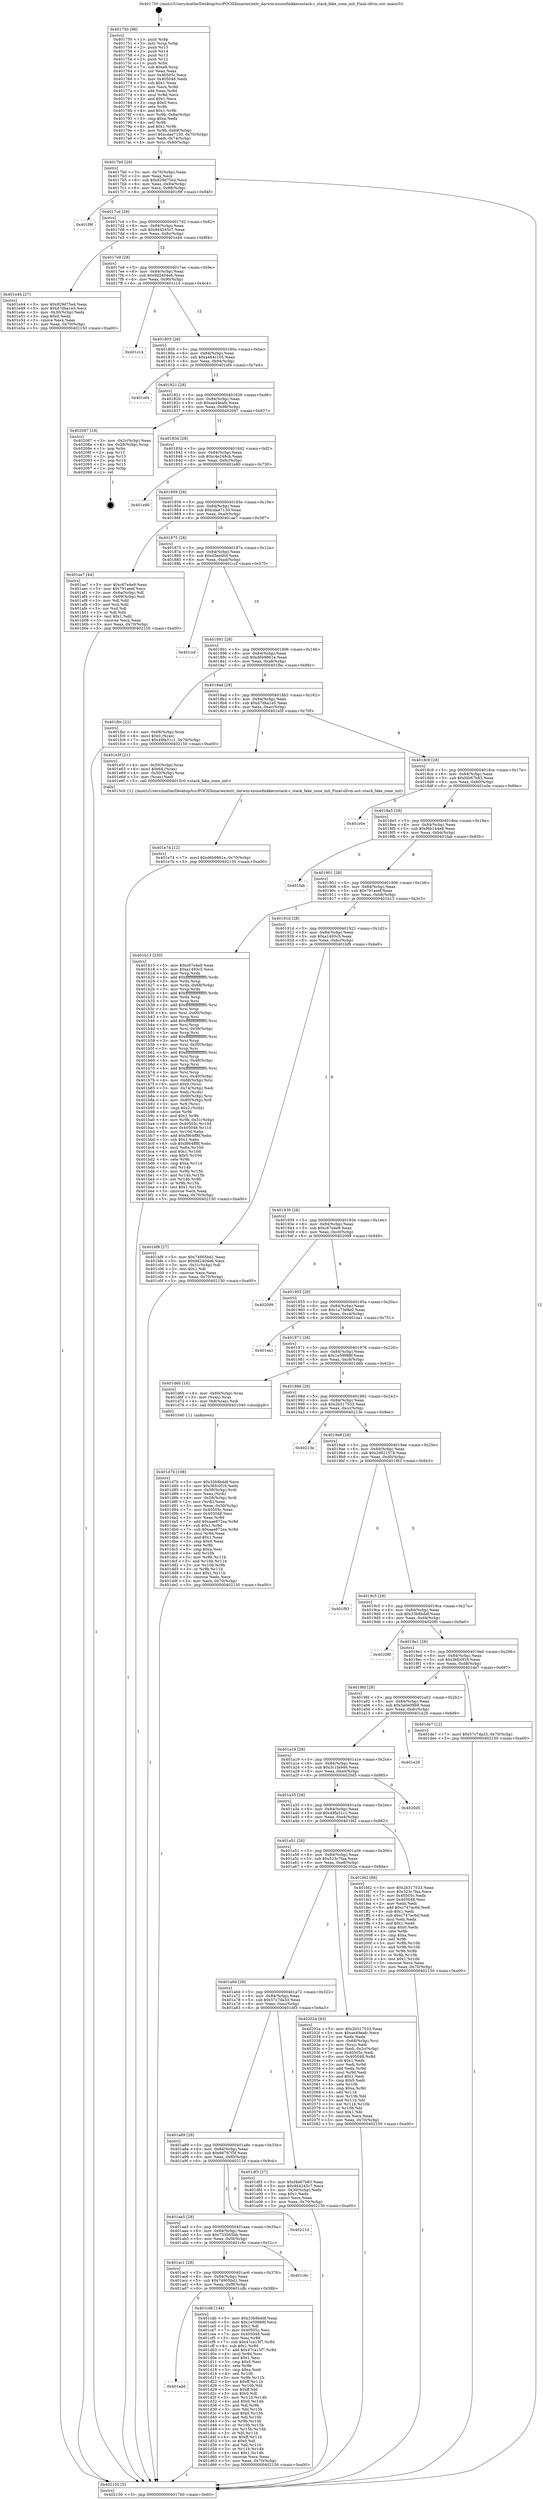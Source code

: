 digraph "0x401750" {
  label = "0x401750 (/mnt/c/Users/mathe/Desktop/tcc/POCII/binaries/extr_darwin-xnuosfmkkernstack.c_stack_fake_zone_init_Final-ollvm.out::main(0))"
  labelloc = "t"
  node[shape=record]

  Entry [label="",width=0.3,height=0.3,shape=circle,fillcolor=black,style=filled]
  "0x4017b0" [label="{
     0x4017b0 [29]\l
     | [instrs]\l
     &nbsp;&nbsp;0x4017b0 \<+3\>: mov -0x70(%rbp),%eax\l
     &nbsp;&nbsp;0x4017b3 \<+2\>: mov %eax,%ecx\l
     &nbsp;&nbsp;0x4017b5 \<+6\>: sub $0x829d75e4,%ecx\l
     &nbsp;&nbsp;0x4017bb \<+6\>: mov %eax,-0x84(%rbp)\l
     &nbsp;&nbsp;0x4017c1 \<+6\>: mov %ecx,-0x88(%rbp)\l
     &nbsp;&nbsp;0x4017c7 \<+6\>: je 0000000000401f9f \<main+0x84f\>\l
  }"]
  "0x401f9f" [label="{
     0x401f9f\l
  }", style=dashed]
  "0x4017cd" [label="{
     0x4017cd [28]\l
     | [instrs]\l
     &nbsp;&nbsp;0x4017cd \<+5\>: jmp 00000000004017d2 \<main+0x82\>\l
     &nbsp;&nbsp;0x4017d2 \<+6\>: mov -0x84(%rbp),%eax\l
     &nbsp;&nbsp;0x4017d8 \<+5\>: sub $0x944245c7,%eax\l
     &nbsp;&nbsp;0x4017dd \<+6\>: mov %eax,-0x8c(%rbp)\l
     &nbsp;&nbsp;0x4017e3 \<+6\>: je 0000000000401e44 \<main+0x6f4\>\l
  }"]
  Exit [label="",width=0.3,height=0.3,shape=circle,fillcolor=black,style=filled,peripheries=2]
  "0x401e44" [label="{
     0x401e44 [27]\l
     | [instrs]\l
     &nbsp;&nbsp;0x401e44 \<+5\>: mov $0x829d75e4,%eax\l
     &nbsp;&nbsp;0x401e49 \<+5\>: mov $0xd7dba1e5,%ecx\l
     &nbsp;&nbsp;0x401e4e \<+3\>: mov -0x30(%rbp),%edx\l
     &nbsp;&nbsp;0x401e51 \<+3\>: cmp $0x0,%edx\l
     &nbsp;&nbsp;0x401e54 \<+3\>: cmove %ecx,%eax\l
     &nbsp;&nbsp;0x401e57 \<+3\>: mov %eax,-0x70(%rbp)\l
     &nbsp;&nbsp;0x401e5a \<+5\>: jmp 0000000000402150 \<main+0xa00\>\l
  }"]
  "0x4017e9" [label="{
     0x4017e9 [28]\l
     | [instrs]\l
     &nbsp;&nbsp;0x4017e9 \<+5\>: jmp 00000000004017ee \<main+0x9e\>\l
     &nbsp;&nbsp;0x4017ee \<+6\>: mov -0x84(%rbp),%eax\l
     &nbsp;&nbsp;0x4017f4 \<+5\>: sub $0x9d2404e6,%eax\l
     &nbsp;&nbsp;0x4017f9 \<+6\>: mov %eax,-0x90(%rbp)\l
     &nbsp;&nbsp;0x4017ff \<+6\>: je 0000000000401c14 \<main+0x4c4\>\l
  }"]
  "0x401e74" [label="{
     0x401e74 [12]\l
     | [instrs]\l
     &nbsp;&nbsp;0x401e74 \<+7\>: movl $0xd6b9861e,-0x70(%rbp)\l
     &nbsp;&nbsp;0x401e7b \<+5\>: jmp 0000000000402150 \<main+0xa00\>\l
  }"]
  "0x401c14" [label="{
     0x401c14\l
  }", style=dashed]
  "0x401805" [label="{
     0x401805 [28]\l
     | [instrs]\l
     &nbsp;&nbsp;0x401805 \<+5\>: jmp 000000000040180a \<main+0xba\>\l
     &nbsp;&nbsp;0x40180a \<+6\>: mov -0x84(%rbp),%eax\l
     &nbsp;&nbsp;0x401810 \<+5\>: sub $0xa464c105,%eax\l
     &nbsp;&nbsp;0x401815 \<+6\>: mov %eax,-0x94(%rbp)\l
     &nbsp;&nbsp;0x40181b \<+6\>: je 0000000000401ef4 \<main+0x7a4\>\l
  }"]
  "0x401d7b" [label="{
     0x401d7b [108]\l
     | [instrs]\l
     &nbsp;&nbsp;0x401d7b \<+5\>: mov $0x33b8bddf,%ecx\l
     &nbsp;&nbsp;0x401d80 \<+5\>: mov $0x36fc0f16,%edx\l
     &nbsp;&nbsp;0x401d85 \<+4\>: mov -0x58(%rbp),%rdi\l
     &nbsp;&nbsp;0x401d89 \<+2\>: mov %eax,(%rdi)\l
     &nbsp;&nbsp;0x401d8b \<+4\>: mov -0x58(%rbp),%rdi\l
     &nbsp;&nbsp;0x401d8f \<+2\>: mov (%rdi),%eax\l
     &nbsp;&nbsp;0x401d91 \<+3\>: mov %eax,-0x30(%rbp)\l
     &nbsp;&nbsp;0x401d94 \<+7\>: mov 0x40505c,%eax\l
     &nbsp;&nbsp;0x401d9b \<+7\>: mov 0x405048,%esi\l
     &nbsp;&nbsp;0x401da2 \<+3\>: mov %eax,%r8d\l
     &nbsp;&nbsp;0x401da5 \<+7\>: add $0xaae872ea,%r8d\l
     &nbsp;&nbsp;0x401dac \<+4\>: sub $0x1,%r8d\l
     &nbsp;&nbsp;0x401db0 \<+7\>: sub $0xaae872ea,%r8d\l
     &nbsp;&nbsp;0x401db7 \<+4\>: imul %r8d,%eax\l
     &nbsp;&nbsp;0x401dbb \<+3\>: and $0x1,%eax\l
     &nbsp;&nbsp;0x401dbe \<+3\>: cmp $0x0,%eax\l
     &nbsp;&nbsp;0x401dc1 \<+4\>: sete %r9b\l
     &nbsp;&nbsp;0x401dc5 \<+3\>: cmp $0xa,%esi\l
     &nbsp;&nbsp;0x401dc8 \<+4\>: setl %r10b\l
     &nbsp;&nbsp;0x401dcc \<+3\>: mov %r9b,%r11b\l
     &nbsp;&nbsp;0x401dcf \<+3\>: and %r10b,%r11b\l
     &nbsp;&nbsp;0x401dd2 \<+3\>: xor %r10b,%r9b\l
     &nbsp;&nbsp;0x401dd5 \<+3\>: or %r9b,%r11b\l
     &nbsp;&nbsp;0x401dd8 \<+4\>: test $0x1,%r11b\l
     &nbsp;&nbsp;0x401ddc \<+3\>: cmovne %edx,%ecx\l
     &nbsp;&nbsp;0x401ddf \<+3\>: mov %ecx,-0x70(%rbp)\l
     &nbsp;&nbsp;0x401de2 \<+5\>: jmp 0000000000402150 \<main+0xa00\>\l
  }"]
  "0x401ef4" [label="{
     0x401ef4\l
  }", style=dashed]
  "0x401821" [label="{
     0x401821 [28]\l
     | [instrs]\l
     &nbsp;&nbsp;0x401821 \<+5\>: jmp 0000000000401826 \<main+0xd6\>\l
     &nbsp;&nbsp;0x401826 \<+6\>: mov -0x84(%rbp),%eax\l
     &nbsp;&nbsp;0x40182c \<+5\>: sub $0xae49eafc,%eax\l
     &nbsp;&nbsp;0x401831 \<+6\>: mov %eax,-0x98(%rbp)\l
     &nbsp;&nbsp;0x401837 \<+6\>: je 0000000000402087 \<main+0x937\>\l
  }"]
  "0x401add" [label="{
     0x401add\l
  }", style=dashed]
  "0x402087" [label="{
     0x402087 [18]\l
     | [instrs]\l
     &nbsp;&nbsp;0x402087 \<+3\>: mov -0x2c(%rbp),%eax\l
     &nbsp;&nbsp;0x40208a \<+4\>: lea -0x28(%rbp),%rsp\l
     &nbsp;&nbsp;0x40208e \<+1\>: pop %rbx\l
     &nbsp;&nbsp;0x40208f \<+2\>: pop %r12\l
     &nbsp;&nbsp;0x402091 \<+2\>: pop %r13\l
     &nbsp;&nbsp;0x402093 \<+2\>: pop %r14\l
     &nbsp;&nbsp;0x402095 \<+2\>: pop %r15\l
     &nbsp;&nbsp;0x402097 \<+1\>: pop %rbp\l
     &nbsp;&nbsp;0x402098 \<+1\>: ret\l
  }"]
  "0x40183d" [label="{
     0x40183d [28]\l
     | [instrs]\l
     &nbsp;&nbsp;0x40183d \<+5\>: jmp 0000000000401842 \<main+0xf2\>\l
     &nbsp;&nbsp;0x401842 \<+6\>: mov -0x84(%rbp),%eax\l
     &nbsp;&nbsp;0x401848 \<+5\>: sub $0xc4e248cb,%eax\l
     &nbsp;&nbsp;0x40184d \<+6\>: mov %eax,-0x9c(%rbp)\l
     &nbsp;&nbsp;0x401853 \<+6\>: je 0000000000401e80 \<main+0x730\>\l
  }"]
  "0x401cdb" [label="{
     0x401cdb [144]\l
     | [instrs]\l
     &nbsp;&nbsp;0x401cdb \<+5\>: mov $0x33b8bddf,%eax\l
     &nbsp;&nbsp;0x401ce0 \<+5\>: mov $0x1e59988f,%ecx\l
     &nbsp;&nbsp;0x401ce5 \<+2\>: mov $0x1,%dl\l
     &nbsp;&nbsp;0x401ce7 \<+7\>: mov 0x40505c,%esi\l
     &nbsp;&nbsp;0x401cee \<+7\>: mov 0x405048,%edi\l
     &nbsp;&nbsp;0x401cf5 \<+3\>: mov %esi,%r8d\l
     &nbsp;&nbsp;0x401cf8 \<+7\>: sub $0x47ca15f7,%r8d\l
     &nbsp;&nbsp;0x401cff \<+4\>: sub $0x1,%r8d\l
     &nbsp;&nbsp;0x401d03 \<+7\>: add $0x47ca15f7,%r8d\l
     &nbsp;&nbsp;0x401d0a \<+4\>: imul %r8d,%esi\l
     &nbsp;&nbsp;0x401d0e \<+3\>: and $0x1,%esi\l
     &nbsp;&nbsp;0x401d11 \<+3\>: cmp $0x0,%esi\l
     &nbsp;&nbsp;0x401d14 \<+4\>: sete %r9b\l
     &nbsp;&nbsp;0x401d18 \<+3\>: cmp $0xa,%edi\l
     &nbsp;&nbsp;0x401d1b \<+4\>: setl %r10b\l
     &nbsp;&nbsp;0x401d1f \<+3\>: mov %r9b,%r11b\l
     &nbsp;&nbsp;0x401d22 \<+4\>: xor $0xff,%r11b\l
     &nbsp;&nbsp;0x401d26 \<+3\>: mov %r10b,%bl\l
     &nbsp;&nbsp;0x401d29 \<+3\>: xor $0xff,%bl\l
     &nbsp;&nbsp;0x401d2c \<+3\>: xor $0x0,%dl\l
     &nbsp;&nbsp;0x401d2f \<+3\>: mov %r11b,%r14b\l
     &nbsp;&nbsp;0x401d32 \<+4\>: and $0x0,%r14b\l
     &nbsp;&nbsp;0x401d36 \<+3\>: and %dl,%r9b\l
     &nbsp;&nbsp;0x401d39 \<+3\>: mov %bl,%r15b\l
     &nbsp;&nbsp;0x401d3c \<+4\>: and $0x0,%r15b\l
     &nbsp;&nbsp;0x401d40 \<+3\>: and %dl,%r10b\l
     &nbsp;&nbsp;0x401d43 \<+3\>: or %r9b,%r14b\l
     &nbsp;&nbsp;0x401d46 \<+3\>: or %r10b,%r15b\l
     &nbsp;&nbsp;0x401d49 \<+3\>: xor %r15b,%r14b\l
     &nbsp;&nbsp;0x401d4c \<+3\>: or %bl,%r11b\l
     &nbsp;&nbsp;0x401d4f \<+4\>: xor $0xff,%r11b\l
     &nbsp;&nbsp;0x401d53 \<+3\>: or $0x0,%dl\l
     &nbsp;&nbsp;0x401d56 \<+3\>: and %dl,%r11b\l
     &nbsp;&nbsp;0x401d59 \<+3\>: or %r11b,%r14b\l
     &nbsp;&nbsp;0x401d5c \<+4\>: test $0x1,%r14b\l
     &nbsp;&nbsp;0x401d60 \<+3\>: cmovne %ecx,%eax\l
     &nbsp;&nbsp;0x401d63 \<+3\>: mov %eax,-0x70(%rbp)\l
     &nbsp;&nbsp;0x401d66 \<+5\>: jmp 0000000000402150 \<main+0xa00\>\l
  }"]
  "0x401e80" [label="{
     0x401e80\l
  }", style=dashed]
  "0x401859" [label="{
     0x401859 [28]\l
     | [instrs]\l
     &nbsp;&nbsp;0x401859 \<+5\>: jmp 000000000040185e \<main+0x10e\>\l
     &nbsp;&nbsp;0x40185e \<+6\>: mov -0x84(%rbp),%eax\l
     &nbsp;&nbsp;0x401864 \<+5\>: sub $0xcdae7130,%eax\l
     &nbsp;&nbsp;0x401869 \<+6\>: mov %eax,-0xa0(%rbp)\l
     &nbsp;&nbsp;0x40186f \<+6\>: je 0000000000401ae7 \<main+0x397\>\l
  }"]
  "0x401ac1" [label="{
     0x401ac1 [28]\l
     | [instrs]\l
     &nbsp;&nbsp;0x401ac1 \<+5\>: jmp 0000000000401ac6 \<main+0x376\>\l
     &nbsp;&nbsp;0x401ac6 \<+6\>: mov -0x84(%rbp),%eax\l
     &nbsp;&nbsp;0x401acc \<+5\>: sub $0x74905bd1,%eax\l
     &nbsp;&nbsp;0x401ad1 \<+6\>: mov %eax,-0xf8(%rbp)\l
     &nbsp;&nbsp;0x401ad7 \<+6\>: je 0000000000401cdb \<main+0x58b\>\l
  }"]
  "0x401ae7" [label="{
     0x401ae7 [44]\l
     | [instrs]\l
     &nbsp;&nbsp;0x401ae7 \<+5\>: mov $0xc67e4e9,%eax\l
     &nbsp;&nbsp;0x401aec \<+5\>: mov $0x791aeef,%ecx\l
     &nbsp;&nbsp;0x401af1 \<+3\>: mov -0x6a(%rbp),%dl\l
     &nbsp;&nbsp;0x401af4 \<+4\>: mov -0x69(%rbp),%sil\l
     &nbsp;&nbsp;0x401af8 \<+3\>: mov %dl,%dil\l
     &nbsp;&nbsp;0x401afb \<+3\>: and %sil,%dil\l
     &nbsp;&nbsp;0x401afe \<+3\>: xor %sil,%dl\l
     &nbsp;&nbsp;0x401b01 \<+3\>: or %dl,%dil\l
     &nbsp;&nbsp;0x401b04 \<+4\>: test $0x1,%dil\l
     &nbsp;&nbsp;0x401b08 \<+3\>: cmovne %ecx,%eax\l
     &nbsp;&nbsp;0x401b0b \<+3\>: mov %eax,-0x70(%rbp)\l
     &nbsp;&nbsp;0x401b0e \<+5\>: jmp 0000000000402150 \<main+0xa00\>\l
  }"]
  "0x401875" [label="{
     0x401875 [28]\l
     | [instrs]\l
     &nbsp;&nbsp;0x401875 \<+5\>: jmp 000000000040187a \<main+0x12a\>\l
     &nbsp;&nbsp;0x40187a \<+6\>: mov -0x84(%rbp),%eax\l
     &nbsp;&nbsp;0x401880 \<+5\>: sub $0xd5ea4fcf,%eax\l
     &nbsp;&nbsp;0x401885 \<+6\>: mov %eax,-0xa4(%rbp)\l
     &nbsp;&nbsp;0x40188b \<+6\>: je 0000000000401ccf \<main+0x57f\>\l
  }"]
  "0x402150" [label="{
     0x402150 [5]\l
     | [instrs]\l
     &nbsp;&nbsp;0x402150 \<+5\>: jmp 00000000004017b0 \<main+0x60\>\l
  }"]
  "0x401750" [label="{
     0x401750 [96]\l
     | [instrs]\l
     &nbsp;&nbsp;0x401750 \<+1\>: push %rbp\l
     &nbsp;&nbsp;0x401751 \<+3\>: mov %rsp,%rbp\l
     &nbsp;&nbsp;0x401754 \<+2\>: push %r15\l
     &nbsp;&nbsp;0x401756 \<+2\>: push %r14\l
     &nbsp;&nbsp;0x401758 \<+2\>: push %r13\l
     &nbsp;&nbsp;0x40175a \<+2\>: push %r12\l
     &nbsp;&nbsp;0x40175c \<+1\>: push %rbx\l
     &nbsp;&nbsp;0x40175d \<+7\>: sub $0xe8,%rsp\l
     &nbsp;&nbsp;0x401764 \<+2\>: xor %eax,%eax\l
     &nbsp;&nbsp;0x401766 \<+7\>: mov 0x40505c,%ecx\l
     &nbsp;&nbsp;0x40176d \<+7\>: mov 0x405048,%edx\l
     &nbsp;&nbsp;0x401774 \<+3\>: sub $0x1,%eax\l
     &nbsp;&nbsp;0x401777 \<+3\>: mov %ecx,%r8d\l
     &nbsp;&nbsp;0x40177a \<+3\>: add %eax,%r8d\l
     &nbsp;&nbsp;0x40177d \<+4\>: imul %r8d,%ecx\l
     &nbsp;&nbsp;0x401781 \<+3\>: and $0x1,%ecx\l
     &nbsp;&nbsp;0x401784 \<+3\>: cmp $0x0,%ecx\l
     &nbsp;&nbsp;0x401787 \<+4\>: sete %r9b\l
     &nbsp;&nbsp;0x40178b \<+4\>: and $0x1,%r9b\l
     &nbsp;&nbsp;0x40178f \<+4\>: mov %r9b,-0x6a(%rbp)\l
     &nbsp;&nbsp;0x401793 \<+3\>: cmp $0xa,%edx\l
     &nbsp;&nbsp;0x401796 \<+4\>: setl %r9b\l
     &nbsp;&nbsp;0x40179a \<+4\>: and $0x1,%r9b\l
     &nbsp;&nbsp;0x40179e \<+4\>: mov %r9b,-0x69(%rbp)\l
     &nbsp;&nbsp;0x4017a2 \<+7\>: movl $0xcdae7130,-0x70(%rbp)\l
     &nbsp;&nbsp;0x4017a9 \<+3\>: mov %edi,-0x74(%rbp)\l
     &nbsp;&nbsp;0x4017ac \<+4\>: mov %rsi,-0x80(%rbp)\l
  }"]
  "0x401c6c" [label="{
     0x401c6c\l
  }", style=dashed]
  "0x401ccf" [label="{
     0x401ccf\l
  }", style=dashed]
  "0x401891" [label="{
     0x401891 [28]\l
     | [instrs]\l
     &nbsp;&nbsp;0x401891 \<+5\>: jmp 0000000000401896 \<main+0x146\>\l
     &nbsp;&nbsp;0x401896 \<+6\>: mov -0x84(%rbp),%eax\l
     &nbsp;&nbsp;0x40189c \<+5\>: sub $0xd6b9861e,%eax\l
     &nbsp;&nbsp;0x4018a1 \<+6\>: mov %eax,-0xa8(%rbp)\l
     &nbsp;&nbsp;0x4018a7 \<+6\>: je 0000000000401fbc \<main+0x86c\>\l
  }"]
  "0x401aa5" [label="{
     0x401aa5 [28]\l
     | [instrs]\l
     &nbsp;&nbsp;0x401aa5 \<+5\>: jmp 0000000000401aaa \<main+0x35a\>\l
     &nbsp;&nbsp;0x401aaa \<+6\>: mov -0x84(%rbp),%eax\l
     &nbsp;&nbsp;0x401ab0 \<+5\>: sub $0x733565bb,%eax\l
     &nbsp;&nbsp;0x401ab5 \<+6\>: mov %eax,-0xf4(%rbp)\l
     &nbsp;&nbsp;0x401abb \<+6\>: je 0000000000401c6c \<main+0x51c\>\l
  }"]
  "0x401fbc" [label="{
     0x401fbc [22]\l
     | [instrs]\l
     &nbsp;&nbsp;0x401fbc \<+4\>: mov -0x68(%rbp),%rax\l
     &nbsp;&nbsp;0x401fc0 \<+6\>: movl $0x0,(%rax)\l
     &nbsp;&nbsp;0x401fc6 \<+7\>: movl $0x49fa31c1,-0x70(%rbp)\l
     &nbsp;&nbsp;0x401fcd \<+5\>: jmp 0000000000402150 \<main+0xa00\>\l
  }"]
  "0x4018ad" [label="{
     0x4018ad [28]\l
     | [instrs]\l
     &nbsp;&nbsp;0x4018ad \<+5\>: jmp 00000000004018b2 \<main+0x162\>\l
     &nbsp;&nbsp;0x4018b2 \<+6\>: mov -0x84(%rbp),%eax\l
     &nbsp;&nbsp;0x4018b8 \<+5\>: sub $0xd7dba1e5,%eax\l
     &nbsp;&nbsp;0x4018bd \<+6\>: mov %eax,-0xac(%rbp)\l
     &nbsp;&nbsp;0x4018c3 \<+6\>: je 0000000000401e5f \<main+0x70f\>\l
  }"]
  "0x40211d" [label="{
     0x40211d\l
  }", style=dashed]
  "0x401e5f" [label="{
     0x401e5f [21]\l
     | [instrs]\l
     &nbsp;&nbsp;0x401e5f \<+4\>: mov -0x50(%rbp),%rax\l
     &nbsp;&nbsp;0x401e63 \<+6\>: movl $0x64,(%rax)\l
     &nbsp;&nbsp;0x401e69 \<+4\>: mov -0x50(%rbp),%rax\l
     &nbsp;&nbsp;0x401e6d \<+2\>: mov (%rax),%edi\l
     &nbsp;&nbsp;0x401e6f \<+5\>: call 00000000004015c0 \<stack_fake_zone_init\>\l
     | [calls]\l
     &nbsp;&nbsp;0x4015c0 \{1\} (/mnt/c/Users/mathe/Desktop/tcc/POCII/binaries/extr_darwin-xnuosfmkkernstack.c_stack_fake_zone_init_Final-ollvm.out::stack_fake_zone_init)\l
  }"]
  "0x4018c9" [label="{
     0x4018c9 [28]\l
     | [instrs]\l
     &nbsp;&nbsp;0x4018c9 \<+5\>: jmp 00000000004018ce \<main+0x17e\>\l
     &nbsp;&nbsp;0x4018ce \<+6\>: mov -0x84(%rbp),%eax\l
     &nbsp;&nbsp;0x4018d4 \<+5\>: sub $0xf4b67b83,%eax\l
     &nbsp;&nbsp;0x4018d9 \<+6\>: mov %eax,-0xb0(%rbp)\l
     &nbsp;&nbsp;0x4018df \<+6\>: je 0000000000401e0e \<main+0x6be\>\l
  }"]
  "0x401a89" [label="{
     0x401a89 [28]\l
     | [instrs]\l
     &nbsp;&nbsp;0x401a89 \<+5\>: jmp 0000000000401a8e \<main+0x33e\>\l
     &nbsp;&nbsp;0x401a8e \<+6\>: mov -0x84(%rbp),%eax\l
     &nbsp;&nbsp;0x401a94 \<+5\>: sub $0x66787f3f,%eax\l
     &nbsp;&nbsp;0x401a99 \<+6\>: mov %eax,-0xf0(%rbp)\l
     &nbsp;&nbsp;0x401a9f \<+6\>: je 000000000040211d \<main+0x9cd\>\l
  }"]
  "0x401e0e" [label="{
     0x401e0e\l
  }", style=dashed]
  "0x4018e5" [label="{
     0x4018e5 [28]\l
     | [instrs]\l
     &nbsp;&nbsp;0x4018e5 \<+5\>: jmp 00000000004018ea \<main+0x19a\>\l
     &nbsp;&nbsp;0x4018ea \<+6\>: mov -0x84(%rbp),%eax\l
     &nbsp;&nbsp;0x4018f0 \<+5\>: sub $0xf6b144e8,%eax\l
     &nbsp;&nbsp;0x4018f5 \<+6\>: mov %eax,-0xb4(%rbp)\l
     &nbsp;&nbsp;0x4018fb \<+6\>: je 0000000000401fab \<main+0x85b\>\l
  }"]
  "0x401df3" [label="{
     0x401df3 [27]\l
     | [instrs]\l
     &nbsp;&nbsp;0x401df3 \<+5\>: mov $0xf4b67b83,%eax\l
     &nbsp;&nbsp;0x401df8 \<+5\>: mov $0x944245c7,%ecx\l
     &nbsp;&nbsp;0x401dfd \<+3\>: mov -0x30(%rbp),%edx\l
     &nbsp;&nbsp;0x401e00 \<+3\>: cmp $0x1,%edx\l
     &nbsp;&nbsp;0x401e03 \<+3\>: cmovl %ecx,%eax\l
     &nbsp;&nbsp;0x401e06 \<+3\>: mov %eax,-0x70(%rbp)\l
     &nbsp;&nbsp;0x401e09 \<+5\>: jmp 0000000000402150 \<main+0xa00\>\l
  }"]
  "0x401fab" [label="{
     0x401fab\l
  }", style=dashed]
  "0x401901" [label="{
     0x401901 [28]\l
     | [instrs]\l
     &nbsp;&nbsp;0x401901 \<+5\>: jmp 0000000000401906 \<main+0x1b6\>\l
     &nbsp;&nbsp;0x401906 \<+6\>: mov -0x84(%rbp),%eax\l
     &nbsp;&nbsp;0x40190c \<+5\>: sub $0x791aeef,%eax\l
     &nbsp;&nbsp;0x401911 \<+6\>: mov %eax,-0xb8(%rbp)\l
     &nbsp;&nbsp;0x401917 \<+6\>: je 0000000000401b13 \<main+0x3c3\>\l
  }"]
  "0x401a6d" [label="{
     0x401a6d [28]\l
     | [instrs]\l
     &nbsp;&nbsp;0x401a6d \<+5\>: jmp 0000000000401a72 \<main+0x322\>\l
     &nbsp;&nbsp;0x401a72 \<+6\>: mov -0x84(%rbp),%eax\l
     &nbsp;&nbsp;0x401a78 \<+5\>: sub $0x57c7da33,%eax\l
     &nbsp;&nbsp;0x401a7d \<+6\>: mov %eax,-0xec(%rbp)\l
     &nbsp;&nbsp;0x401a83 \<+6\>: je 0000000000401df3 \<main+0x6a3\>\l
  }"]
  "0x401b13" [label="{
     0x401b13 [230]\l
     | [instrs]\l
     &nbsp;&nbsp;0x401b13 \<+5\>: mov $0xc67e4e9,%eax\l
     &nbsp;&nbsp;0x401b18 \<+5\>: mov $0xa1493c5,%ecx\l
     &nbsp;&nbsp;0x401b1d \<+3\>: mov %rsp,%rdx\l
     &nbsp;&nbsp;0x401b20 \<+4\>: add $0xfffffffffffffff0,%rdx\l
     &nbsp;&nbsp;0x401b24 \<+3\>: mov %rdx,%rsp\l
     &nbsp;&nbsp;0x401b27 \<+4\>: mov %rdx,-0x68(%rbp)\l
     &nbsp;&nbsp;0x401b2b \<+3\>: mov %rsp,%rdx\l
     &nbsp;&nbsp;0x401b2e \<+4\>: add $0xfffffffffffffff0,%rdx\l
     &nbsp;&nbsp;0x401b32 \<+3\>: mov %rdx,%rsp\l
     &nbsp;&nbsp;0x401b35 \<+3\>: mov %rsp,%rsi\l
     &nbsp;&nbsp;0x401b38 \<+4\>: add $0xfffffffffffffff0,%rsi\l
     &nbsp;&nbsp;0x401b3c \<+3\>: mov %rsi,%rsp\l
     &nbsp;&nbsp;0x401b3f \<+4\>: mov %rsi,-0x60(%rbp)\l
     &nbsp;&nbsp;0x401b43 \<+3\>: mov %rsp,%rsi\l
     &nbsp;&nbsp;0x401b46 \<+4\>: add $0xfffffffffffffff0,%rsi\l
     &nbsp;&nbsp;0x401b4a \<+3\>: mov %rsi,%rsp\l
     &nbsp;&nbsp;0x401b4d \<+4\>: mov %rsi,-0x58(%rbp)\l
     &nbsp;&nbsp;0x401b51 \<+3\>: mov %rsp,%rsi\l
     &nbsp;&nbsp;0x401b54 \<+4\>: add $0xfffffffffffffff0,%rsi\l
     &nbsp;&nbsp;0x401b58 \<+3\>: mov %rsi,%rsp\l
     &nbsp;&nbsp;0x401b5b \<+4\>: mov %rsi,-0x50(%rbp)\l
     &nbsp;&nbsp;0x401b5f \<+3\>: mov %rsp,%rsi\l
     &nbsp;&nbsp;0x401b62 \<+4\>: add $0xfffffffffffffff0,%rsi\l
     &nbsp;&nbsp;0x401b66 \<+3\>: mov %rsi,%rsp\l
     &nbsp;&nbsp;0x401b69 \<+4\>: mov %rsi,-0x48(%rbp)\l
     &nbsp;&nbsp;0x401b6d \<+3\>: mov %rsp,%rsi\l
     &nbsp;&nbsp;0x401b70 \<+4\>: add $0xfffffffffffffff0,%rsi\l
     &nbsp;&nbsp;0x401b74 \<+3\>: mov %rsi,%rsp\l
     &nbsp;&nbsp;0x401b77 \<+4\>: mov %rsi,-0x40(%rbp)\l
     &nbsp;&nbsp;0x401b7b \<+4\>: mov -0x68(%rbp),%rsi\l
     &nbsp;&nbsp;0x401b7f \<+6\>: movl $0x0,(%rsi)\l
     &nbsp;&nbsp;0x401b85 \<+3\>: mov -0x74(%rbp),%edi\l
     &nbsp;&nbsp;0x401b88 \<+2\>: mov %edi,(%rdx)\l
     &nbsp;&nbsp;0x401b8a \<+4\>: mov -0x60(%rbp),%rsi\l
     &nbsp;&nbsp;0x401b8e \<+4\>: mov -0x80(%rbp),%r8\l
     &nbsp;&nbsp;0x401b92 \<+3\>: mov %r8,(%rsi)\l
     &nbsp;&nbsp;0x401b95 \<+3\>: cmpl $0x2,(%rdx)\l
     &nbsp;&nbsp;0x401b98 \<+4\>: setne %r9b\l
     &nbsp;&nbsp;0x401b9c \<+4\>: and $0x1,%r9b\l
     &nbsp;&nbsp;0x401ba0 \<+4\>: mov %r9b,-0x31(%rbp)\l
     &nbsp;&nbsp;0x401ba4 \<+8\>: mov 0x40505c,%r10d\l
     &nbsp;&nbsp;0x401bac \<+8\>: mov 0x405048,%r11d\l
     &nbsp;&nbsp;0x401bb4 \<+3\>: mov %r10d,%ebx\l
     &nbsp;&nbsp;0x401bb7 \<+6\>: add $0xf864ff8f,%ebx\l
     &nbsp;&nbsp;0x401bbd \<+3\>: sub $0x1,%ebx\l
     &nbsp;&nbsp;0x401bc0 \<+6\>: sub $0xf864ff8f,%ebx\l
     &nbsp;&nbsp;0x401bc6 \<+4\>: imul %ebx,%r10d\l
     &nbsp;&nbsp;0x401bca \<+4\>: and $0x1,%r10d\l
     &nbsp;&nbsp;0x401bce \<+4\>: cmp $0x0,%r10d\l
     &nbsp;&nbsp;0x401bd2 \<+4\>: sete %r9b\l
     &nbsp;&nbsp;0x401bd6 \<+4\>: cmp $0xa,%r11d\l
     &nbsp;&nbsp;0x401bda \<+4\>: setl %r14b\l
     &nbsp;&nbsp;0x401bde \<+3\>: mov %r9b,%r15b\l
     &nbsp;&nbsp;0x401be1 \<+3\>: and %r14b,%r15b\l
     &nbsp;&nbsp;0x401be4 \<+3\>: xor %r14b,%r9b\l
     &nbsp;&nbsp;0x401be7 \<+3\>: or %r9b,%r15b\l
     &nbsp;&nbsp;0x401bea \<+4\>: test $0x1,%r15b\l
     &nbsp;&nbsp;0x401bee \<+3\>: cmovne %ecx,%eax\l
     &nbsp;&nbsp;0x401bf1 \<+3\>: mov %eax,-0x70(%rbp)\l
     &nbsp;&nbsp;0x401bf4 \<+5\>: jmp 0000000000402150 \<main+0xa00\>\l
  }"]
  "0x40191d" [label="{
     0x40191d [28]\l
     | [instrs]\l
     &nbsp;&nbsp;0x40191d \<+5\>: jmp 0000000000401922 \<main+0x1d2\>\l
     &nbsp;&nbsp;0x401922 \<+6\>: mov -0x84(%rbp),%eax\l
     &nbsp;&nbsp;0x401928 \<+5\>: sub $0xa1493c5,%eax\l
     &nbsp;&nbsp;0x40192d \<+6\>: mov %eax,-0xbc(%rbp)\l
     &nbsp;&nbsp;0x401933 \<+6\>: je 0000000000401bf9 \<main+0x4a9\>\l
  }"]
  "0x40202a" [label="{
     0x40202a [93]\l
     | [instrs]\l
     &nbsp;&nbsp;0x40202a \<+5\>: mov $0x2b317533,%eax\l
     &nbsp;&nbsp;0x40202f \<+5\>: mov $0xae49eafc,%ecx\l
     &nbsp;&nbsp;0x402034 \<+2\>: xor %edx,%edx\l
     &nbsp;&nbsp;0x402036 \<+4\>: mov -0x68(%rbp),%rsi\l
     &nbsp;&nbsp;0x40203a \<+2\>: mov (%rsi),%edi\l
     &nbsp;&nbsp;0x40203c \<+3\>: mov %edi,-0x2c(%rbp)\l
     &nbsp;&nbsp;0x40203f \<+7\>: mov 0x40505c,%edi\l
     &nbsp;&nbsp;0x402046 \<+8\>: mov 0x405048,%r8d\l
     &nbsp;&nbsp;0x40204e \<+3\>: sub $0x1,%edx\l
     &nbsp;&nbsp;0x402051 \<+3\>: mov %edi,%r9d\l
     &nbsp;&nbsp;0x402054 \<+3\>: add %edx,%r9d\l
     &nbsp;&nbsp;0x402057 \<+4\>: imul %r9d,%edi\l
     &nbsp;&nbsp;0x40205b \<+3\>: and $0x1,%edi\l
     &nbsp;&nbsp;0x40205e \<+3\>: cmp $0x0,%edi\l
     &nbsp;&nbsp;0x402061 \<+4\>: sete %r10b\l
     &nbsp;&nbsp;0x402065 \<+4\>: cmp $0xa,%r8d\l
     &nbsp;&nbsp;0x402069 \<+4\>: setl %r11b\l
     &nbsp;&nbsp;0x40206d \<+3\>: mov %r10b,%bl\l
     &nbsp;&nbsp;0x402070 \<+3\>: and %r11b,%bl\l
     &nbsp;&nbsp;0x402073 \<+3\>: xor %r11b,%r10b\l
     &nbsp;&nbsp;0x402076 \<+3\>: or %r10b,%bl\l
     &nbsp;&nbsp;0x402079 \<+3\>: test $0x1,%bl\l
     &nbsp;&nbsp;0x40207c \<+3\>: cmovne %ecx,%eax\l
     &nbsp;&nbsp;0x40207f \<+3\>: mov %eax,-0x70(%rbp)\l
     &nbsp;&nbsp;0x402082 \<+5\>: jmp 0000000000402150 \<main+0xa00\>\l
  }"]
  "0x401bf9" [label="{
     0x401bf9 [27]\l
     | [instrs]\l
     &nbsp;&nbsp;0x401bf9 \<+5\>: mov $0x74905bd1,%eax\l
     &nbsp;&nbsp;0x401bfe \<+5\>: mov $0x9d2404e6,%ecx\l
     &nbsp;&nbsp;0x401c03 \<+3\>: mov -0x31(%rbp),%dl\l
     &nbsp;&nbsp;0x401c06 \<+3\>: test $0x1,%dl\l
     &nbsp;&nbsp;0x401c09 \<+3\>: cmovne %ecx,%eax\l
     &nbsp;&nbsp;0x401c0c \<+3\>: mov %eax,-0x70(%rbp)\l
     &nbsp;&nbsp;0x401c0f \<+5\>: jmp 0000000000402150 \<main+0xa00\>\l
  }"]
  "0x401939" [label="{
     0x401939 [28]\l
     | [instrs]\l
     &nbsp;&nbsp;0x401939 \<+5\>: jmp 000000000040193e \<main+0x1ee\>\l
     &nbsp;&nbsp;0x40193e \<+6\>: mov -0x84(%rbp),%eax\l
     &nbsp;&nbsp;0x401944 \<+5\>: sub $0xc67e4e9,%eax\l
     &nbsp;&nbsp;0x401949 \<+6\>: mov %eax,-0xc0(%rbp)\l
     &nbsp;&nbsp;0x40194f \<+6\>: je 0000000000402099 \<main+0x949\>\l
  }"]
  "0x401a51" [label="{
     0x401a51 [28]\l
     | [instrs]\l
     &nbsp;&nbsp;0x401a51 \<+5\>: jmp 0000000000401a56 \<main+0x306\>\l
     &nbsp;&nbsp;0x401a56 \<+6\>: mov -0x84(%rbp),%eax\l
     &nbsp;&nbsp;0x401a5c \<+5\>: sub $0x523c7faa,%eax\l
     &nbsp;&nbsp;0x401a61 \<+6\>: mov %eax,-0xe8(%rbp)\l
     &nbsp;&nbsp;0x401a67 \<+6\>: je 000000000040202a \<main+0x8da\>\l
  }"]
  "0x402099" [label="{
     0x402099\l
  }", style=dashed]
  "0x401955" [label="{
     0x401955 [28]\l
     | [instrs]\l
     &nbsp;&nbsp;0x401955 \<+5\>: jmp 000000000040195a \<main+0x20a\>\l
     &nbsp;&nbsp;0x40195a \<+6\>: mov -0x84(%rbp),%eax\l
     &nbsp;&nbsp;0x401960 \<+5\>: sub $0x1a73e8e0,%eax\l
     &nbsp;&nbsp;0x401965 \<+6\>: mov %eax,-0xc4(%rbp)\l
     &nbsp;&nbsp;0x40196b \<+6\>: je 0000000000401ea1 \<main+0x751\>\l
  }"]
  "0x401fd2" [label="{
     0x401fd2 [88]\l
     | [instrs]\l
     &nbsp;&nbsp;0x401fd2 \<+5\>: mov $0x2b317533,%eax\l
     &nbsp;&nbsp;0x401fd7 \<+5\>: mov $0x523c7faa,%ecx\l
     &nbsp;&nbsp;0x401fdc \<+7\>: mov 0x40505c,%edx\l
     &nbsp;&nbsp;0x401fe3 \<+7\>: mov 0x405048,%esi\l
     &nbsp;&nbsp;0x401fea \<+2\>: mov %edx,%edi\l
     &nbsp;&nbsp;0x401fec \<+6\>: add $0xc747ac6d,%edi\l
     &nbsp;&nbsp;0x401ff2 \<+3\>: sub $0x1,%edi\l
     &nbsp;&nbsp;0x401ff5 \<+6\>: sub $0xc747ac6d,%edi\l
     &nbsp;&nbsp;0x401ffb \<+3\>: imul %edi,%edx\l
     &nbsp;&nbsp;0x401ffe \<+3\>: and $0x1,%edx\l
     &nbsp;&nbsp;0x402001 \<+3\>: cmp $0x0,%edx\l
     &nbsp;&nbsp;0x402004 \<+4\>: sete %r8b\l
     &nbsp;&nbsp;0x402008 \<+3\>: cmp $0xa,%esi\l
     &nbsp;&nbsp;0x40200b \<+4\>: setl %r9b\l
     &nbsp;&nbsp;0x40200f \<+3\>: mov %r8b,%r10b\l
     &nbsp;&nbsp;0x402012 \<+3\>: and %r9b,%r10b\l
     &nbsp;&nbsp;0x402015 \<+3\>: xor %r9b,%r8b\l
     &nbsp;&nbsp;0x402018 \<+3\>: or %r8b,%r10b\l
     &nbsp;&nbsp;0x40201b \<+4\>: test $0x1,%r10b\l
     &nbsp;&nbsp;0x40201f \<+3\>: cmovne %ecx,%eax\l
     &nbsp;&nbsp;0x402022 \<+3\>: mov %eax,-0x70(%rbp)\l
     &nbsp;&nbsp;0x402025 \<+5\>: jmp 0000000000402150 \<main+0xa00\>\l
  }"]
  "0x401ea1" [label="{
     0x401ea1\l
  }", style=dashed]
  "0x401971" [label="{
     0x401971 [28]\l
     | [instrs]\l
     &nbsp;&nbsp;0x401971 \<+5\>: jmp 0000000000401976 \<main+0x226\>\l
     &nbsp;&nbsp;0x401976 \<+6\>: mov -0x84(%rbp),%eax\l
     &nbsp;&nbsp;0x40197c \<+5\>: sub $0x1e59988f,%eax\l
     &nbsp;&nbsp;0x401981 \<+6\>: mov %eax,-0xc8(%rbp)\l
     &nbsp;&nbsp;0x401987 \<+6\>: je 0000000000401d6b \<main+0x61b\>\l
  }"]
  "0x401a35" [label="{
     0x401a35 [28]\l
     | [instrs]\l
     &nbsp;&nbsp;0x401a35 \<+5\>: jmp 0000000000401a3a \<main+0x2ea\>\l
     &nbsp;&nbsp;0x401a3a \<+6\>: mov -0x84(%rbp),%eax\l
     &nbsp;&nbsp;0x401a40 \<+5\>: sub $0x49fa31c1,%eax\l
     &nbsp;&nbsp;0x401a45 \<+6\>: mov %eax,-0xe4(%rbp)\l
     &nbsp;&nbsp;0x401a4b \<+6\>: je 0000000000401fd2 \<main+0x882\>\l
  }"]
  "0x401d6b" [label="{
     0x401d6b [16]\l
     | [instrs]\l
     &nbsp;&nbsp;0x401d6b \<+4\>: mov -0x60(%rbp),%rax\l
     &nbsp;&nbsp;0x401d6f \<+3\>: mov (%rax),%rax\l
     &nbsp;&nbsp;0x401d72 \<+4\>: mov 0x8(%rax),%rdi\l
     &nbsp;&nbsp;0x401d76 \<+5\>: call 0000000000401040 \<atoi@plt\>\l
     | [calls]\l
     &nbsp;&nbsp;0x401040 \{1\} (unknown)\l
  }"]
  "0x40198d" [label="{
     0x40198d [28]\l
     | [instrs]\l
     &nbsp;&nbsp;0x40198d \<+5\>: jmp 0000000000401992 \<main+0x242\>\l
     &nbsp;&nbsp;0x401992 \<+6\>: mov -0x84(%rbp),%eax\l
     &nbsp;&nbsp;0x401998 \<+5\>: sub $0x2b317533,%eax\l
     &nbsp;&nbsp;0x40199d \<+6\>: mov %eax,-0xcc(%rbp)\l
     &nbsp;&nbsp;0x4019a3 \<+6\>: je 000000000040213e \<main+0x9ee\>\l
  }"]
  "0x4020d5" [label="{
     0x4020d5\l
  }", style=dashed]
  "0x40213e" [label="{
     0x40213e\l
  }", style=dashed]
  "0x4019a9" [label="{
     0x4019a9 [28]\l
     | [instrs]\l
     &nbsp;&nbsp;0x4019a9 \<+5\>: jmp 00000000004019ae \<main+0x25e\>\l
     &nbsp;&nbsp;0x4019ae \<+6\>: mov -0x84(%rbp),%eax\l
     &nbsp;&nbsp;0x4019b4 \<+5\>: sub $0x2d921578,%eax\l
     &nbsp;&nbsp;0x4019b9 \<+6\>: mov %eax,-0xd0(%rbp)\l
     &nbsp;&nbsp;0x4019bf \<+6\>: je 0000000000401f93 \<main+0x843\>\l
  }"]
  "0x401a19" [label="{
     0x401a19 [28]\l
     | [instrs]\l
     &nbsp;&nbsp;0x401a19 \<+5\>: jmp 0000000000401a1e \<main+0x2ce\>\l
     &nbsp;&nbsp;0x401a1e \<+6\>: mov -0x84(%rbp),%eax\l
     &nbsp;&nbsp;0x401a24 \<+5\>: sub $0x3c1fa946,%eax\l
     &nbsp;&nbsp;0x401a29 \<+6\>: mov %eax,-0xe0(%rbp)\l
     &nbsp;&nbsp;0x401a2f \<+6\>: je 00000000004020d5 \<main+0x985\>\l
  }"]
  "0x401f93" [label="{
     0x401f93\l
  }", style=dashed]
  "0x4019c5" [label="{
     0x4019c5 [28]\l
     | [instrs]\l
     &nbsp;&nbsp;0x4019c5 \<+5\>: jmp 00000000004019ca \<main+0x27a\>\l
     &nbsp;&nbsp;0x4019ca \<+6\>: mov -0x84(%rbp),%eax\l
     &nbsp;&nbsp;0x4019d0 \<+5\>: sub $0x33b8bddf,%eax\l
     &nbsp;&nbsp;0x4019d5 \<+6\>: mov %eax,-0xd4(%rbp)\l
     &nbsp;&nbsp;0x4019db \<+6\>: je 00000000004020f0 \<main+0x9a0\>\l
  }"]
  "0x401e29" [label="{
     0x401e29\l
  }", style=dashed]
  "0x4020f0" [label="{
     0x4020f0\l
  }", style=dashed]
  "0x4019e1" [label="{
     0x4019e1 [28]\l
     | [instrs]\l
     &nbsp;&nbsp;0x4019e1 \<+5\>: jmp 00000000004019e6 \<main+0x296\>\l
     &nbsp;&nbsp;0x4019e6 \<+6\>: mov -0x84(%rbp),%eax\l
     &nbsp;&nbsp;0x4019ec \<+5\>: sub $0x36fc0f16,%eax\l
     &nbsp;&nbsp;0x4019f1 \<+6\>: mov %eax,-0xd8(%rbp)\l
     &nbsp;&nbsp;0x4019f7 \<+6\>: je 0000000000401de7 \<main+0x697\>\l
  }"]
  "0x4019fd" [label="{
     0x4019fd [28]\l
     | [instrs]\l
     &nbsp;&nbsp;0x4019fd \<+5\>: jmp 0000000000401a02 \<main+0x2b2\>\l
     &nbsp;&nbsp;0x401a02 \<+6\>: mov -0x84(%rbp),%eax\l
     &nbsp;&nbsp;0x401a08 \<+5\>: sub $0x3a0e09b9,%eax\l
     &nbsp;&nbsp;0x401a0d \<+6\>: mov %eax,-0xdc(%rbp)\l
     &nbsp;&nbsp;0x401a13 \<+6\>: je 0000000000401e29 \<main+0x6d9\>\l
  }"]
  "0x401de7" [label="{
     0x401de7 [12]\l
     | [instrs]\l
     &nbsp;&nbsp;0x401de7 \<+7\>: movl $0x57c7da33,-0x70(%rbp)\l
     &nbsp;&nbsp;0x401dee \<+5\>: jmp 0000000000402150 \<main+0xa00\>\l
  }"]
  Entry -> "0x401750" [label=" 1"]
  "0x4017b0" -> "0x401f9f" [label=" 0"]
  "0x4017b0" -> "0x4017cd" [label=" 13"]
  "0x402087" -> Exit [label=" 1"]
  "0x4017cd" -> "0x401e44" [label=" 1"]
  "0x4017cd" -> "0x4017e9" [label=" 12"]
  "0x40202a" -> "0x402150" [label=" 1"]
  "0x4017e9" -> "0x401c14" [label=" 0"]
  "0x4017e9" -> "0x401805" [label=" 12"]
  "0x401fd2" -> "0x402150" [label=" 1"]
  "0x401805" -> "0x401ef4" [label=" 0"]
  "0x401805" -> "0x401821" [label=" 12"]
  "0x401fbc" -> "0x402150" [label=" 1"]
  "0x401821" -> "0x402087" [label=" 1"]
  "0x401821" -> "0x40183d" [label=" 11"]
  "0x401e74" -> "0x402150" [label=" 1"]
  "0x40183d" -> "0x401e80" [label=" 0"]
  "0x40183d" -> "0x401859" [label=" 11"]
  "0x401e5f" -> "0x401e74" [label=" 1"]
  "0x401859" -> "0x401ae7" [label=" 1"]
  "0x401859" -> "0x401875" [label=" 10"]
  "0x401ae7" -> "0x402150" [label=" 1"]
  "0x401750" -> "0x4017b0" [label=" 1"]
  "0x402150" -> "0x4017b0" [label=" 12"]
  "0x401df3" -> "0x402150" [label=" 1"]
  "0x401875" -> "0x401ccf" [label=" 0"]
  "0x401875" -> "0x401891" [label=" 10"]
  "0x401de7" -> "0x402150" [label=" 1"]
  "0x401891" -> "0x401fbc" [label=" 1"]
  "0x401891" -> "0x4018ad" [label=" 9"]
  "0x401d6b" -> "0x401d7b" [label=" 1"]
  "0x4018ad" -> "0x401e5f" [label=" 1"]
  "0x4018ad" -> "0x4018c9" [label=" 8"]
  "0x401cdb" -> "0x402150" [label=" 1"]
  "0x4018c9" -> "0x401e0e" [label=" 0"]
  "0x4018c9" -> "0x4018e5" [label=" 8"]
  "0x401ac1" -> "0x401cdb" [label=" 1"]
  "0x4018e5" -> "0x401fab" [label=" 0"]
  "0x4018e5" -> "0x401901" [label=" 8"]
  "0x401e44" -> "0x402150" [label=" 1"]
  "0x401901" -> "0x401b13" [label=" 1"]
  "0x401901" -> "0x40191d" [label=" 7"]
  "0x401b13" -> "0x402150" [label=" 1"]
  "0x401aa5" -> "0x401c6c" [label=" 0"]
  "0x40191d" -> "0x401bf9" [label=" 1"]
  "0x40191d" -> "0x401939" [label=" 6"]
  "0x401bf9" -> "0x402150" [label=" 1"]
  "0x401d7b" -> "0x402150" [label=" 1"]
  "0x401939" -> "0x402099" [label=" 0"]
  "0x401939" -> "0x401955" [label=" 6"]
  "0x401a89" -> "0x40211d" [label=" 0"]
  "0x401955" -> "0x401ea1" [label=" 0"]
  "0x401955" -> "0x401971" [label=" 6"]
  "0x401ac1" -> "0x401add" [label=" 0"]
  "0x401971" -> "0x401d6b" [label=" 1"]
  "0x401971" -> "0x40198d" [label=" 5"]
  "0x401a6d" -> "0x401df3" [label=" 1"]
  "0x40198d" -> "0x40213e" [label=" 0"]
  "0x40198d" -> "0x4019a9" [label=" 5"]
  "0x401aa5" -> "0x401ac1" [label=" 1"]
  "0x4019a9" -> "0x401f93" [label=" 0"]
  "0x4019a9" -> "0x4019c5" [label=" 5"]
  "0x401a51" -> "0x40202a" [label=" 1"]
  "0x4019c5" -> "0x4020f0" [label=" 0"]
  "0x4019c5" -> "0x4019e1" [label=" 5"]
  "0x401a89" -> "0x401aa5" [label=" 1"]
  "0x4019e1" -> "0x401de7" [label=" 1"]
  "0x4019e1" -> "0x4019fd" [label=" 4"]
  "0x401a35" -> "0x401a51" [label=" 3"]
  "0x4019fd" -> "0x401e29" [label=" 0"]
  "0x4019fd" -> "0x401a19" [label=" 4"]
  "0x401a51" -> "0x401a6d" [label=" 2"]
  "0x401a19" -> "0x4020d5" [label=" 0"]
  "0x401a19" -> "0x401a35" [label=" 4"]
  "0x401a6d" -> "0x401a89" [label=" 1"]
  "0x401a35" -> "0x401fd2" [label=" 1"]
}

